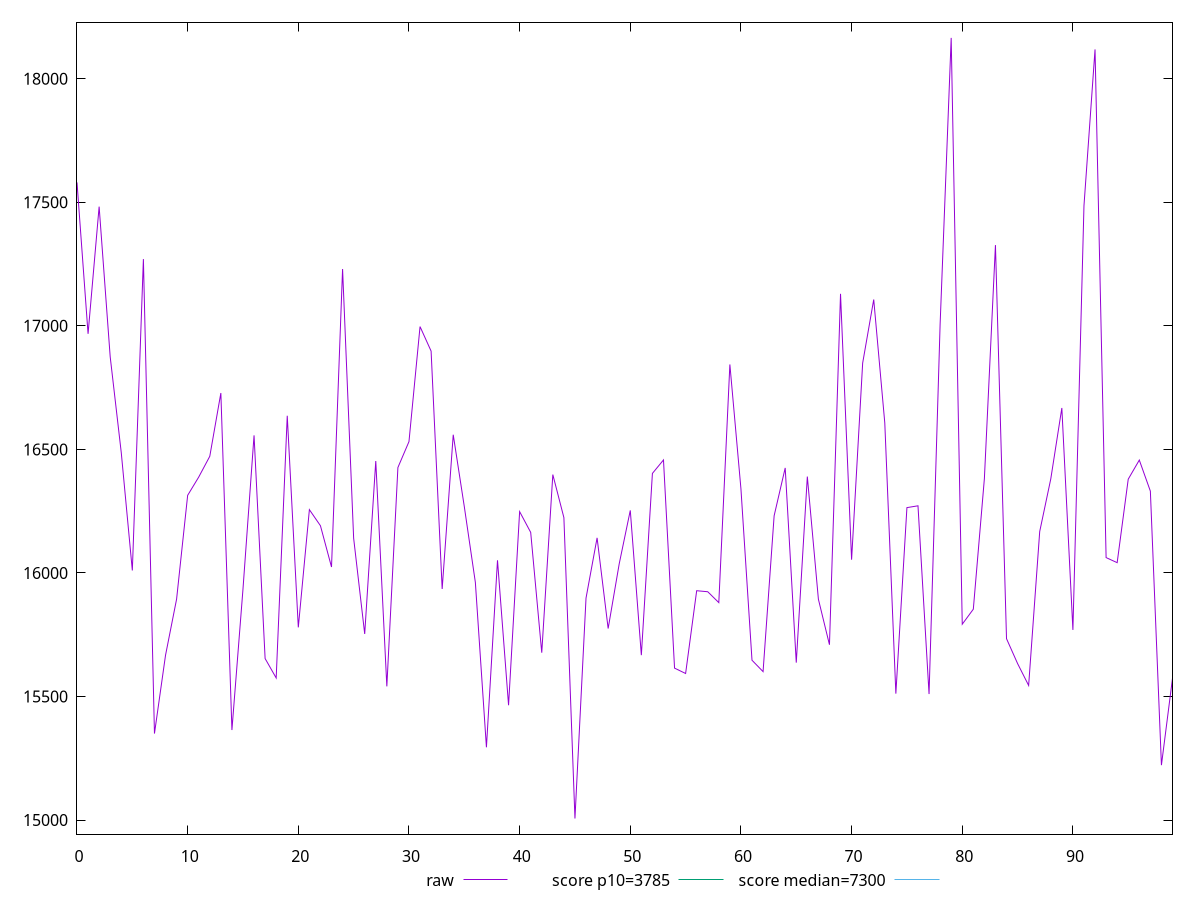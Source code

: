 reset

$raw <<EOF
0 17580.3755
1 16967.564999999995
2 17482.290999999997
3 16874.592499999995
4 16486.861999999997
5 16010.069000000001
6 17270.002
7 15350.116499999998
8 15667.020499999997
9 15894.012499999999
10 16314.151
11 16388.0375
12 16472.056
13 16728.081500000004
14 15364.477499999997
15 15934.901000000002
16 16556.6825
17 15653.644000000002
18 15575.087499999998
19 16635.9945
20 15779.777999999995
21 16256.181500000002
22 16191.015499999998
23 16024.124499999998
24 17229.8835
25 16140.531500000001
26 15753.24
27 16452.8905
28 15541.101999999999
29 16426.705
30 16531.407
31 16996.830500000004
32 16897.684
33 15935.303999999996
34 16559.268499999995
35 16268.535499999998
36 15961.803499999998
37 15294.5455
38 16051.149499999998
39 15464.653500000004
40 16248.211999999998
41 16164.212999999996
42 15677.262499999997
43 16398.019
44 16223.907499999998
45 15006.348499999996
46 15898.199500000002
47 16142.0635
48 15775.197
49 16037.128
50 16253.1275
51 15667.310999999998
52 16402.801999999996
53 16457.249
54 15614.8905
55 15593.199499999999
56 15928.138500000001
57 15923.979500000001
58 15879.974000000002
59 16843.6475
60 16340.550500000001
61 15646.759
62 15600.732500000002
63 16231.562999999998
64 16424.9905
65 15637.146
66 16390.000500000002
67 15893.674000000003
68 15709.5235
69 17129.521500000003
70 16053.671000000004
71 16849.275999999994
72 17106.419999999995
73 16606.892
74 15511.7405
75 16264.347000000002
76 16271.764000000003
77 15509.994000000002
78 17005.885500000004
79 18165.033000000003
80 15792.597999999996
81 15853.39
82 16381.644999999997
83 17326.743
84 15734.034500000002
85 15633.478
86 15544.782500000001
87 16167.666500000001
88 16380.4595
89 16667.570999999996
90 15769.415
91 17485.797
92 18118.443499999994
93 16062.103000000003
94 16041.681999999997
95 16379.483999999995
96 16456.802499999998
97 16331.104000000003
98 15222.334500000004
99 15573.704000000003
EOF

set key outside below
set xrange [0:99]
set yrange [14943.174809999997:18228.206690000003]
set trange [14943.174809999997:18228.206690000003]
set terminal svg size 640, 500 enhanced background rgb 'white'
set output "reports/report_00028_2021-02-24T12-49-42.674Z/interactive/samples/astro/raw/values.svg"

plot $raw title "raw" with line, \
     3785 title "score p10=3785", \
     7300 title "score median=7300"

reset

